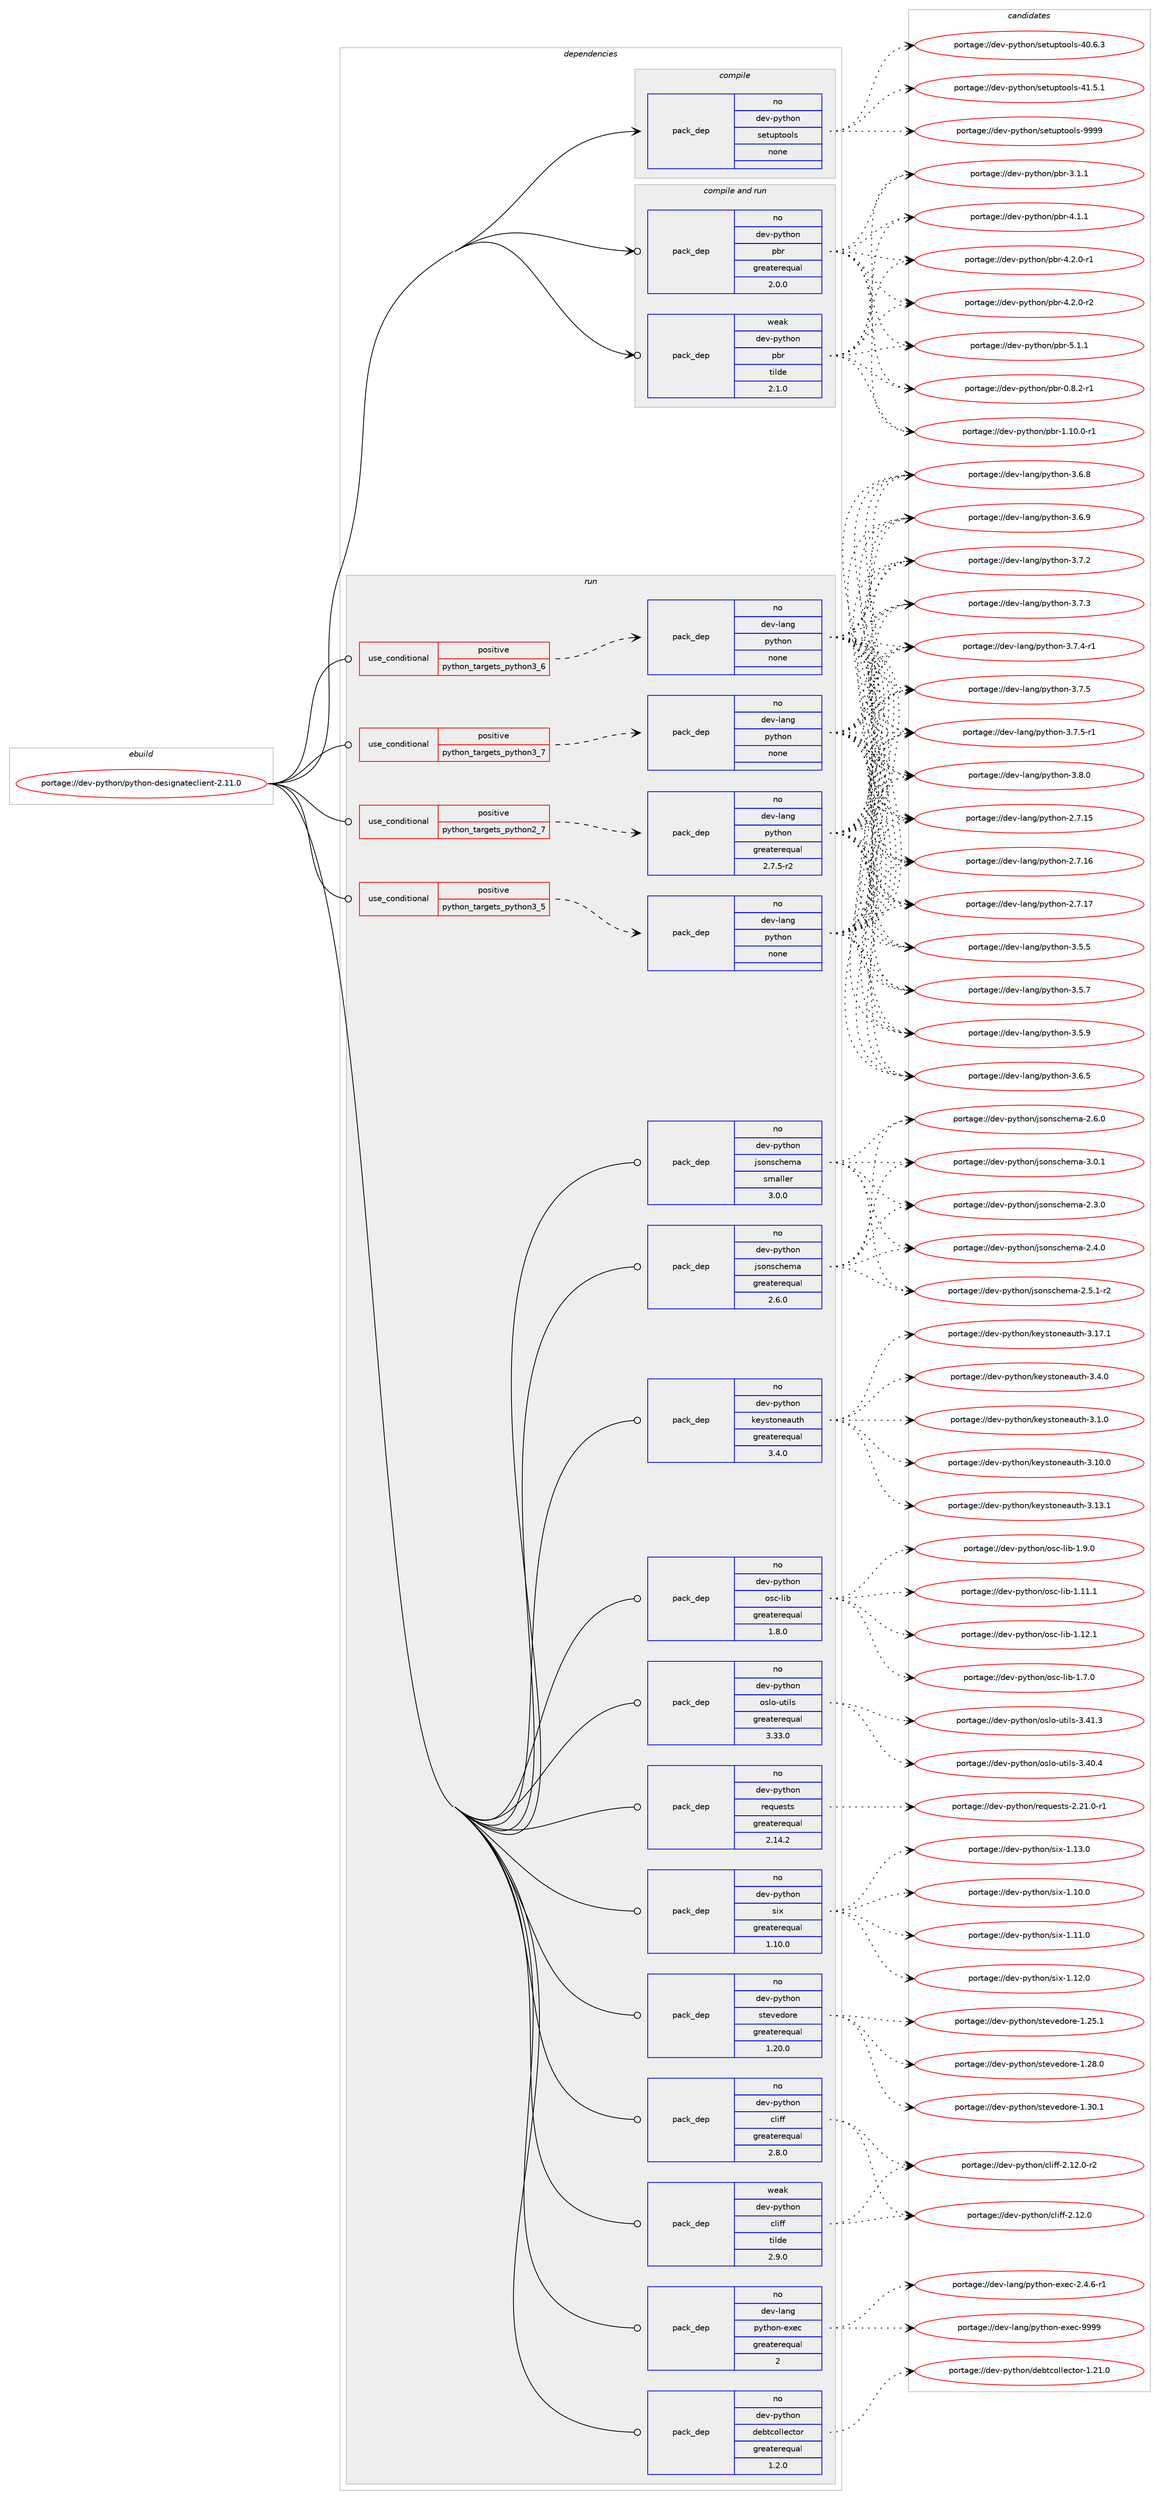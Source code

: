 digraph prolog {

# *************
# Graph options
# *************

newrank=true;
concentrate=true;
compound=true;
graph [rankdir=LR,fontname=Helvetica,fontsize=10,ranksep=1.5];#, ranksep=2.5, nodesep=0.2];
edge  [arrowhead=vee];
node  [fontname=Helvetica,fontsize=10];

# **********
# The ebuild
# **********

subgraph cluster_leftcol {
color=gray;
rank=same;
label=<<i>ebuild</i>>;
id [label="portage://dev-python/python-designateclient-2.11.0", color=red, width=4, href="../dev-python/python-designateclient-2.11.0.svg"];
}

# ****************
# The dependencies
# ****************

subgraph cluster_midcol {
color=gray;
label=<<i>dependencies</i>>;
subgraph cluster_compile {
fillcolor="#eeeeee";
style=filled;
label=<<i>compile</i>>;
subgraph pack125601 {
dependency165744 [label=<<TABLE BORDER="0" CELLBORDER="1" CELLSPACING="0" CELLPADDING="4" WIDTH="220"><TR><TD ROWSPAN="6" CELLPADDING="30">pack_dep</TD></TR><TR><TD WIDTH="110">no</TD></TR><TR><TD>dev-python</TD></TR><TR><TD>setuptools</TD></TR><TR><TD>none</TD></TR><TR><TD></TD></TR></TABLE>>, shape=none, color=blue];
}
id:e -> dependency165744:w [weight=20,style="solid",arrowhead="vee"];
}
subgraph cluster_compileandrun {
fillcolor="#eeeeee";
style=filled;
label=<<i>compile and run</i>>;
subgraph pack125602 {
dependency165745 [label=<<TABLE BORDER="0" CELLBORDER="1" CELLSPACING="0" CELLPADDING="4" WIDTH="220"><TR><TD ROWSPAN="6" CELLPADDING="30">pack_dep</TD></TR><TR><TD WIDTH="110">no</TD></TR><TR><TD>dev-python</TD></TR><TR><TD>pbr</TD></TR><TR><TD>greaterequal</TD></TR><TR><TD>2.0.0</TD></TR></TABLE>>, shape=none, color=blue];
}
id:e -> dependency165745:w [weight=20,style="solid",arrowhead="odotvee"];
subgraph pack125603 {
dependency165746 [label=<<TABLE BORDER="0" CELLBORDER="1" CELLSPACING="0" CELLPADDING="4" WIDTH="220"><TR><TD ROWSPAN="6" CELLPADDING="30">pack_dep</TD></TR><TR><TD WIDTH="110">weak</TD></TR><TR><TD>dev-python</TD></TR><TR><TD>pbr</TD></TR><TR><TD>tilde</TD></TR><TR><TD>2.1.0</TD></TR></TABLE>>, shape=none, color=blue];
}
id:e -> dependency165746:w [weight=20,style="solid",arrowhead="odotvee"];
}
subgraph cluster_run {
fillcolor="#eeeeee";
style=filled;
label=<<i>run</i>>;
subgraph cond36751 {
dependency165747 [label=<<TABLE BORDER="0" CELLBORDER="1" CELLSPACING="0" CELLPADDING="4"><TR><TD ROWSPAN="3" CELLPADDING="10">use_conditional</TD></TR><TR><TD>positive</TD></TR><TR><TD>python_targets_python2_7</TD></TR></TABLE>>, shape=none, color=red];
subgraph pack125604 {
dependency165748 [label=<<TABLE BORDER="0" CELLBORDER="1" CELLSPACING="0" CELLPADDING="4" WIDTH="220"><TR><TD ROWSPAN="6" CELLPADDING="30">pack_dep</TD></TR><TR><TD WIDTH="110">no</TD></TR><TR><TD>dev-lang</TD></TR><TR><TD>python</TD></TR><TR><TD>greaterequal</TD></TR><TR><TD>2.7.5-r2</TD></TR></TABLE>>, shape=none, color=blue];
}
dependency165747:e -> dependency165748:w [weight=20,style="dashed",arrowhead="vee"];
}
id:e -> dependency165747:w [weight=20,style="solid",arrowhead="odot"];
subgraph cond36752 {
dependency165749 [label=<<TABLE BORDER="0" CELLBORDER="1" CELLSPACING="0" CELLPADDING="4"><TR><TD ROWSPAN="3" CELLPADDING="10">use_conditional</TD></TR><TR><TD>positive</TD></TR><TR><TD>python_targets_python3_5</TD></TR></TABLE>>, shape=none, color=red];
subgraph pack125605 {
dependency165750 [label=<<TABLE BORDER="0" CELLBORDER="1" CELLSPACING="0" CELLPADDING="4" WIDTH="220"><TR><TD ROWSPAN="6" CELLPADDING="30">pack_dep</TD></TR><TR><TD WIDTH="110">no</TD></TR><TR><TD>dev-lang</TD></TR><TR><TD>python</TD></TR><TR><TD>none</TD></TR><TR><TD></TD></TR></TABLE>>, shape=none, color=blue];
}
dependency165749:e -> dependency165750:w [weight=20,style="dashed",arrowhead="vee"];
}
id:e -> dependency165749:w [weight=20,style="solid",arrowhead="odot"];
subgraph cond36753 {
dependency165751 [label=<<TABLE BORDER="0" CELLBORDER="1" CELLSPACING="0" CELLPADDING="4"><TR><TD ROWSPAN="3" CELLPADDING="10">use_conditional</TD></TR><TR><TD>positive</TD></TR><TR><TD>python_targets_python3_6</TD></TR></TABLE>>, shape=none, color=red];
subgraph pack125606 {
dependency165752 [label=<<TABLE BORDER="0" CELLBORDER="1" CELLSPACING="0" CELLPADDING="4" WIDTH="220"><TR><TD ROWSPAN="6" CELLPADDING="30">pack_dep</TD></TR><TR><TD WIDTH="110">no</TD></TR><TR><TD>dev-lang</TD></TR><TR><TD>python</TD></TR><TR><TD>none</TD></TR><TR><TD></TD></TR></TABLE>>, shape=none, color=blue];
}
dependency165751:e -> dependency165752:w [weight=20,style="dashed",arrowhead="vee"];
}
id:e -> dependency165751:w [weight=20,style="solid",arrowhead="odot"];
subgraph cond36754 {
dependency165753 [label=<<TABLE BORDER="0" CELLBORDER="1" CELLSPACING="0" CELLPADDING="4"><TR><TD ROWSPAN="3" CELLPADDING="10">use_conditional</TD></TR><TR><TD>positive</TD></TR><TR><TD>python_targets_python3_7</TD></TR></TABLE>>, shape=none, color=red];
subgraph pack125607 {
dependency165754 [label=<<TABLE BORDER="0" CELLBORDER="1" CELLSPACING="0" CELLPADDING="4" WIDTH="220"><TR><TD ROWSPAN="6" CELLPADDING="30">pack_dep</TD></TR><TR><TD WIDTH="110">no</TD></TR><TR><TD>dev-lang</TD></TR><TR><TD>python</TD></TR><TR><TD>none</TD></TR><TR><TD></TD></TR></TABLE>>, shape=none, color=blue];
}
dependency165753:e -> dependency165754:w [weight=20,style="dashed",arrowhead="vee"];
}
id:e -> dependency165753:w [weight=20,style="solid",arrowhead="odot"];
subgraph pack125608 {
dependency165755 [label=<<TABLE BORDER="0" CELLBORDER="1" CELLSPACING="0" CELLPADDING="4" WIDTH="220"><TR><TD ROWSPAN="6" CELLPADDING="30">pack_dep</TD></TR><TR><TD WIDTH="110">no</TD></TR><TR><TD>dev-lang</TD></TR><TR><TD>python-exec</TD></TR><TR><TD>greaterequal</TD></TR><TR><TD>2</TD></TR></TABLE>>, shape=none, color=blue];
}
id:e -> dependency165755:w [weight=20,style="solid",arrowhead="odot"];
subgraph pack125609 {
dependency165756 [label=<<TABLE BORDER="0" CELLBORDER="1" CELLSPACING="0" CELLPADDING="4" WIDTH="220"><TR><TD ROWSPAN="6" CELLPADDING="30">pack_dep</TD></TR><TR><TD WIDTH="110">no</TD></TR><TR><TD>dev-python</TD></TR><TR><TD>cliff</TD></TR><TR><TD>greaterequal</TD></TR><TR><TD>2.8.0</TD></TR></TABLE>>, shape=none, color=blue];
}
id:e -> dependency165756:w [weight=20,style="solid",arrowhead="odot"];
subgraph pack125610 {
dependency165757 [label=<<TABLE BORDER="0" CELLBORDER="1" CELLSPACING="0" CELLPADDING="4" WIDTH="220"><TR><TD ROWSPAN="6" CELLPADDING="30">pack_dep</TD></TR><TR><TD WIDTH="110">no</TD></TR><TR><TD>dev-python</TD></TR><TR><TD>debtcollector</TD></TR><TR><TD>greaterequal</TD></TR><TR><TD>1.2.0</TD></TR></TABLE>>, shape=none, color=blue];
}
id:e -> dependency165757:w [weight=20,style="solid",arrowhead="odot"];
subgraph pack125611 {
dependency165758 [label=<<TABLE BORDER="0" CELLBORDER="1" CELLSPACING="0" CELLPADDING="4" WIDTH="220"><TR><TD ROWSPAN="6" CELLPADDING="30">pack_dep</TD></TR><TR><TD WIDTH="110">no</TD></TR><TR><TD>dev-python</TD></TR><TR><TD>jsonschema</TD></TR><TR><TD>greaterequal</TD></TR><TR><TD>2.6.0</TD></TR></TABLE>>, shape=none, color=blue];
}
id:e -> dependency165758:w [weight=20,style="solid",arrowhead="odot"];
subgraph pack125612 {
dependency165759 [label=<<TABLE BORDER="0" CELLBORDER="1" CELLSPACING="0" CELLPADDING="4" WIDTH="220"><TR><TD ROWSPAN="6" CELLPADDING="30">pack_dep</TD></TR><TR><TD WIDTH="110">no</TD></TR><TR><TD>dev-python</TD></TR><TR><TD>jsonschema</TD></TR><TR><TD>smaller</TD></TR><TR><TD>3.0.0</TD></TR></TABLE>>, shape=none, color=blue];
}
id:e -> dependency165759:w [weight=20,style="solid",arrowhead="odot"];
subgraph pack125613 {
dependency165760 [label=<<TABLE BORDER="0" CELLBORDER="1" CELLSPACING="0" CELLPADDING="4" WIDTH="220"><TR><TD ROWSPAN="6" CELLPADDING="30">pack_dep</TD></TR><TR><TD WIDTH="110">no</TD></TR><TR><TD>dev-python</TD></TR><TR><TD>keystoneauth</TD></TR><TR><TD>greaterequal</TD></TR><TR><TD>3.4.0</TD></TR></TABLE>>, shape=none, color=blue];
}
id:e -> dependency165760:w [weight=20,style="solid",arrowhead="odot"];
subgraph pack125614 {
dependency165761 [label=<<TABLE BORDER="0" CELLBORDER="1" CELLSPACING="0" CELLPADDING="4" WIDTH="220"><TR><TD ROWSPAN="6" CELLPADDING="30">pack_dep</TD></TR><TR><TD WIDTH="110">no</TD></TR><TR><TD>dev-python</TD></TR><TR><TD>osc-lib</TD></TR><TR><TD>greaterequal</TD></TR><TR><TD>1.8.0</TD></TR></TABLE>>, shape=none, color=blue];
}
id:e -> dependency165761:w [weight=20,style="solid",arrowhead="odot"];
subgraph pack125615 {
dependency165762 [label=<<TABLE BORDER="0" CELLBORDER="1" CELLSPACING="0" CELLPADDING="4" WIDTH="220"><TR><TD ROWSPAN="6" CELLPADDING="30">pack_dep</TD></TR><TR><TD WIDTH="110">no</TD></TR><TR><TD>dev-python</TD></TR><TR><TD>oslo-utils</TD></TR><TR><TD>greaterequal</TD></TR><TR><TD>3.33.0</TD></TR></TABLE>>, shape=none, color=blue];
}
id:e -> dependency165762:w [weight=20,style="solid",arrowhead="odot"];
subgraph pack125616 {
dependency165763 [label=<<TABLE BORDER="0" CELLBORDER="1" CELLSPACING="0" CELLPADDING="4" WIDTH="220"><TR><TD ROWSPAN="6" CELLPADDING="30">pack_dep</TD></TR><TR><TD WIDTH="110">no</TD></TR><TR><TD>dev-python</TD></TR><TR><TD>requests</TD></TR><TR><TD>greaterequal</TD></TR><TR><TD>2.14.2</TD></TR></TABLE>>, shape=none, color=blue];
}
id:e -> dependency165763:w [weight=20,style="solid",arrowhead="odot"];
subgraph pack125617 {
dependency165764 [label=<<TABLE BORDER="0" CELLBORDER="1" CELLSPACING="0" CELLPADDING="4" WIDTH="220"><TR><TD ROWSPAN="6" CELLPADDING="30">pack_dep</TD></TR><TR><TD WIDTH="110">no</TD></TR><TR><TD>dev-python</TD></TR><TR><TD>six</TD></TR><TR><TD>greaterequal</TD></TR><TR><TD>1.10.0</TD></TR></TABLE>>, shape=none, color=blue];
}
id:e -> dependency165764:w [weight=20,style="solid",arrowhead="odot"];
subgraph pack125618 {
dependency165765 [label=<<TABLE BORDER="0" CELLBORDER="1" CELLSPACING="0" CELLPADDING="4" WIDTH="220"><TR><TD ROWSPAN="6" CELLPADDING="30">pack_dep</TD></TR><TR><TD WIDTH="110">no</TD></TR><TR><TD>dev-python</TD></TR><TR><TD>stevedore</TD></TR><TR><TD>greaterequal</TD></TR><TR><TD>1.20.0</TD></TR></TABLE>>, shape=none, color=blue];
}
id:e -> dependency165765:w [weight=20,style="solid",arrowhead="odot"];
subgraph pack125619 {
dependency165766 [label=<<TABLE BORDER="0" CELLBORDER="1" CELLSPACING="0" CELLPADDING="4" WIDTH="220"><TR><TD ROWSPAN="6" CELLPADDING="30">pack_dep</TD></TR><TR><TD WIDTH="110">weak</TD></TR><TR><TD>dev-python</TD></TR><TR><TD>cliff</TD></TR><TR><TD>tilde</TD></TR><TR><TD>2.9.0</TD></TR></TABLE>>, shape=none, color=blue];
}
id:e -> dependency165766:w [weight=20,style="solid",arrowhead="odot"];
}
}

# **************
# The candidates
# **************

subgraph cluster_choices {
rank=same;
color=gray;
label=<<i>candidates</i>>;

subgraph choice125601 {
color=black;
nodesep=1;
choiceportage100101118451121211161041111104711510111611711211611111110811545524846544651 [label="portage://dev-python/setuptools-40.6.3", color=red, width=4,href="../dev-python/setuptools-40.6.3.svg"];
choiceportage100101118451121211161041111104711510111611711211611111110811545524946534649 [label="portage://dev-python/setuptools-41.5.1", color=red, width=4,href="../dev-python/setuptools-41.5.1.svg"];
choiceportage10010111845112121116104111110471151011161171121161111111081154557575757 [label="portage://dev-python/setuptools-9999", color=red, width=4,href="../dev-python/setuptools-9999.svg"];
dependency165744:e -> choiceportage100101118451121211161041111104711510111611711211611111110811545524846544651:w [style=dotted,weight="100"];
dependency165744:e -> choiceportage100101118451121211161041111104711510111611711211611111110811545524946534649:w [style=dotted,weight="100"];
dependency165744:e -> choiceportage10010111845112121116104111110471151011161171121161111111081154557575757:w [style=dotted,weight="100"];
}
subgraph choice125602 {
color=black;
nodesep=1;
choiceportage1001011184511212111610411111047112981144548465646504511449 [label="portage://dev-python/pbr-0.8.2-r1", color=red, width=4,href="../dev-python/pbr-0.8.2-r1.svg"];
choiceportage100101118451121211161041111104711298114454946494846484511449 [label="portage://dev-python/pbr-1.10.0-r1", color=red, width=4,href="../dev-python/pbr-1.10.0-r1.svg"];
choiceportage100101118451121211161041111104711298114455146494649 [label="portage://dev-python/pbr-3.1.1", color=red, width=4,href="../dev-python/pbr-3.1.1.svg"];
choiceportage100101118451121211161041111104711298114455246494649 [label="portage://dev-python/pbr-4.1.1", color=red, width=4,href="../dev-python/pbr-4.1.1.svg"];
choiceportage1001011184511212111610411111047112981144552465046484511449 [label="portage://dev-python/pbr-4.2.0-r1", color=red, width=4,href="../dev-python/pbr-4.2.0-r1.svg"];
choiceportage1001011184511212111610411111047112981144552465046484511450 [label="portage://dev-python/pbr-4.2.0-r2", color=red, width=4,href="../dev-python/pbr-4.2.0-r2.svg"];
choiceportage100101118451121211161041111104711298114455346494649 [label="portage://dev-python/pbr-5.1.1", color=red, width=4,href="../dev-python/pbr-5.1.1.svg"];
dependency165745:e -> choiceportage1001011184511212111610411111047112981144548465646504511449:w [style=dotted,weight="100"];
dependency165745:e -> choiceportage100101118451121211161041111104711298114454946494846484511449:w [style=dotted,weight="100"];
dependency165745:e -> choiceportage100101118451121211161041111104711298114455146494649:w [style=dotted,weight="100"];
dependency165745:e -> choiceportage100101118451121211161041111104711298114455246494649:w [style=dotted,weight="100"];
dependency165745:e -> choiceportage1001011184511212111610411111047112981144552465046484511449:w [style=dotted,weight="100"];
dependency165745:e -> choiceportage1001011184511212111610411111047112981144552465046484511450:w [style=dotted,weight="100"];
dependency165745:e -> choiceportage100101118451121211161041111104711298114455346494649:w [style=dotted,weight="100"];
}
subgraph choice125603 {
color=black;
nodesep=1;
choiceportage1001011184511212111610411111047112981144548465646504511449 [label="portage://dev-python/pbr-0.8.2-r1", color=red, width=4,href="../dev-python/pbr-0.8.2-r1.svg"];
choiceportage100101118451121211161041111104711298114454946494846484511449 [label="portage://dev-python/pbr-1.10.0-r1", color=red, width=4,href="../dev-python/pbr-1.10.0-r1.svg"];
choiceportage100101118451121211161041111104711298114455146494649 [label="portage://dev-python/pbr-3.1.1", color=red, width=4,href="../dev-python/pbr-3.1.1.svg"];
choiceportage100101118451121211161041111104711298114455246494649 [label="portage://dev-python/pbr-4.1.1", color=red, width=4,href="../dev-python/pbr-4.1.1.svg"];
choiceportage1001011184511212111610411111047112981144552465046484511449 [label="portage://dev-python/pbr-4.2.0-r1", color=red, width=4,href="../dev-python/pbr-4.2.0-r1.svg"];
choiceportage1001011184511212111610411111047112981144552465046484511450 [label="portage://dev-python/pbr-4.2.0-r2", color=red, width=4,href="../dev-python/pbr-4.2.0-r2.svg"];
choiceportage100101118451121211161041111104711298114455346494649 [label="portage://dev-python/pbr-5.1.1", color=red, width=4,href="../dev-python/pbr-5.1.1.svg"];
dependency165746:e -> choiceportage1001011184511212111610411111047112981144548465646504511449:w [style=dotted,weight="100"];
dependency165746:e -> choiceportage100101118451121211161041111104711298114454946494846484511449:w [style=dotted,weight="100"];
dependency165746:e -> choiceportage100101118451121211161041111104711298114455146494649:w [style=dotted,weight="100"];
dependency165746:e -> choiceportage100101118451121211161041111104711298114455246494649:w [style=dotted,weight="100"];
dependency165746:e -> choiceportage1001011184511212111610411111047112981144552465046484511449:w [style=dotted,weight="100"];
dependency165746:e -> choiceportage1001011184511212111610411111047112981144552465046484511450:w [style=dotted,weight="100"];
dependency165746:e -> choiceportage100101118451121211161041111104711298114455346494649:w [style=dotted,weight="100"];
}
subgraph choice125604 {
color=black;
nodesep=1;
choiceportage10010111845108971101034711212111610411111045504655464953 [label="portage://dev-lang/python-2.7.15", color=red, width=4,href="../dev-lang/python-2.7.15.svg"];
choiceportage10010111845108971101034711212111610411111045504655464954 [label="portage://dev-lang/python-2.7.16", color=red, width=4,href="../dev-lang/python-2.7.16.svg"];
choiceportage10010111845108971101034711212111610411111045504655464955 [label="portage://dev-lang/python-2.7.17", color=red, width=4,href="../dev-lang/python-2.7.17.svg"];
choiceportage100101118451089711010347112121116104111110455146534653 [label="portage://dev-lang/python-3.5.5", color=red, width=4,href="../dev-lang/python-3.5.5.svg"];
choiceportage100101118451089711010347112121116104111110455146534655 [label="portage://dev-lang/python-3.5.7", color=red, width=4,href="../dev-lang/python-3.5.7.svg"];
choiceportage100101118451089711010347112121116104111110455146534657 [label="portage://dev-lang/python-3.5.9", color=red, width=4,href="../dev-lang/python-3.5.9.svg"];
choiceportage100101118451089711010347112121116104111110455146544653 [label="portage://dev-lang/python-3.6.5", color=red, width=4,href="../dev-lang/python-3.6.5.svg"];
choiceportage100101118451089711010347112121116104111110455146544656 [label="portage://dev-lang/python-3.6.8", color=red, width=4,href="../dev-lang/python-3.6.8.svg"];
choiceportage100101118451089711010347112121116104111110455146544657 [label="portage://dev-lang/python-3.6.9", color=red, width=4,href="../dev-lang/python-3.6.9.svg"];
choiceportage100101118451089711010347112121116104111110455146554650 [label="portage://dev-lang/python-3.7.2", color=red, width=4,href="../dev-lang/python-3.7.2.svg"];
choiceportage100101118451089711010347112121116104111110455146554651 [label="portage://dev-lang/python-3.7.3", color=red, width=4,href="../dev-lang/python-3.7.3.svg"];
choiceportage1001011184510897110103471121211161041111104551465546524511449 [label="portage://dev-lang/python-3.7.4-r1", color=red, width=4,href="../dev-lang/python-3.7.4-r1.svg"];
choiceportage100101118451089711010347112121116104111110455146554653 [label="portage://dev-lang/python-3.7.5", color=red, width=4,href="../dev-lang/python-3.7.5.svg"];
choiceportage1001011184510897110103471121211161041111104551465546534511449 [label="portage://dev-lang/python-3.7.5-r1", color=red, width=4,href="../dev-lang/python-3.7.5-r1.svg"];
choiceportage100101118451089711010347112121116104111110455146564648 [label="portage://dev-lang/python-3.8.0", color=red, width=4,href="../dev-lang/python-3.8.0.svg"];
dependency165748:e -> choiceportage10010111845108971101034711212111610411111045504655464953:w [style=dotted,weight="100"];
dependency165748:e -> choiceportage10010111845108971101034711212111610411111045504655464954:w [style=dotted,weight="100"];
dependency165748:e -> choiceportage10010111845108971101034711212111610411111045504655464955:w [style=dotted,weight="100"];
dependency165748:e -> choiceportage100101118451089711010347112121116104111110455146534653:w [style=dotted,weight="100"];
dependency165748:e -> choiceportage100101118451089711010347112121116104111110455146534655:w [style=dotted,weight="100"];
dependency165748:e -> choiceportage100101118451089711010347112121116104111110455146534657:w [style=dotted,weight="100"];
dependency165748:e -> choiceportage100101118451089711010347112121116104111110455146544653:w [style=dotted,weight="100"];
dependency165748:e -> choiceportage100101118451089711010347112121116104111110455146544656:w [style=dotted,weight="100"];
dependency165748:e -> choiceportage100101118451089711010347112121116104111110455146544657:w [style=dotted,weight="100"];
dependency165748:e -> choiceportage100101118451089711010347112121116104111110455146554650:w [style=dotted,weight="100"];
dependency165748:e -> choiceportage100101118451089711010347112121116104111110455146554651:w [style=dotted,weight="100"];
dependency165748:e -> choiceportage1001011184510897110103471121211161041111104551465546524511449:w [style=dotted,weight="100"];
dependency165748:e -> choiceportage100101118451089711010347112121116104111110455146554653:w [style=dotted,weight="100"];
dependency165748:e -> choiceportage1001011184510897110103471121211161041111104551465546534511449:w [style=dotted,weight="100"];
dependency165748:e -> choiceportage100101118451089711010347112121116104111110455146564648:w [style=dotted,weight="100"];
}
subgraph choice125605 {
color=black;
nodesep=1;
choiceportage10010111845108971101034711212111610411111045504655464953 [label="portage://dev-lang/python-2.7.15", color=red, width=4,href="../dev-lang/python-2.7.15.svg"];
choiceportage10010111845108971101034711212111610411111045504655464954 [label="portage://dev-lang/python-2.7.16", color=red, width=4,href="../dev-lang/python-2.7.16.svg"];
choiceportage10010111845108971101034711212111610411111045504655464955 [label="portage://dev-lang/python-2.7.17", color=red, width=4,href="../dev-lang/python-2.7.17.svg"];
choiceportage100101118451089711010347112121116104111110455146534653 [label="portage://dev-lang/python-3.5.5", color=red, width=4,href="../dev-lang/python-3.5.5.svg"];
choiceportage100101118451089711010347112121116104111110455146534655 [label="portage://dev-lang/python-3.5.7", color=red, width=4,href="../dev-lang/python-3.5.7.svg"];
choiceportage100101118451089711010347112121116104111110455146534657 [label="portage://dev-lang/python-3.5.9", color=red, width=4,href="../dev-lang/python-3.5.9.svg"];
choiceportage100101118451089711010347112121116104111110455146544653 [label="portage://dev-lang/python-3.6.5", color=red, width=4,href="../dev-lang/python-3.6.5.svg"];
choiceportage100101118451089711010347112121116104111110455146544656 [label="portage://dev-lang/python-3.6.8", color=red, width=4,href="../dev-lang/python-3.6.8.svg"];
choiceportage100101118451089711010347112121116104111110455146544657 [label="portage://dev-lang/python-3.6.9", color=red, width=4,href="../dev-lang/python-3.6.9.svg"];
choiceportage100101118451089711010347112121116104111110455146554650 [label="portage://dev-lang/python-3.7.2", color=red, width=4,href="../dev-lang/python-3.7.2.svg"];
choiceportage100101118451089711010347112121116104111110455146554651 [label="portage://dev-lang/python-3.7.3", color=red, width=4,href="../dev-lang/python-3.7.3.svg"];
choiceportage1001011184510897110103471121211161041111104551465546524511449 [label="portage://dev-lang/python-3.7.4-r1", color=red, width=4,href="../dev-lang/python-3.7.4-r1.svg"];
choiceportage100101118451089711010347112121116104111110455146554653 [label="portage://dev-lang/python-3.7.5", color=red, width=4,href="../dev-lang/python-3.7.5.svg"];
choiceportage1001011184510897110103471121211161041111104551465546534511449 [label="portage://dev-lang/python-3.7.5-r1", color=red, width=4,href="../dev-lang/python-3.7.5-r1.svg"];
choiceportage100101118451089711010347112121116104111110455146564648 [label="portage://dev-lang/python-3.8.0", color=red, width=4,href="../dev-lang/python-3.8.0.svg"];
dependency165750:e -> choiceportage10010111845108971101034711212111610411111045504655464953:w [style=dotted,weight="100"];
dependency165750:e -> choiceportage10010111845108971101034711212111610411111045504655464954:w [style=dotted,weight="100"];
dependency165750:e -> choiceportage10010111845108971101034711212111610411111045504655464955:w [style=dotted,weight="100"];
dependency165750:e -> choiceportage100101118451089711010347112121116104111110455146534653:w [style=dotted,weight="100"];
dependency165750:e -> choiceportage100101118451089711010347112121116104111110455146534655:w [style=dotted,weight="100"];
dependency165750:e -> choiceportage100101118451089711010347112121116104111110455146534657:w [style=dotted,weight="100"];
dependency165750:e -> choiceportage100101118451089711010347112121116104111110455146544653:w [style=dotted,weight="100"];
dependency165750:e -> choiceportage100101118451089711010347112121116104111110455146544656:w [style=dotted,weight="100"];
dependency165750:e -> choiceportage100101118451089711010347112121116104111110455146544657:w [style=dotted,weight="100"];
dependency165750:e -> choiceportage100101118451089711010347112121116104111110455146554650:w [style=dotted,weight="100"];
dependency165750:e -> choiceportage100101118451089711010347112121116104111110455146554651:w [style=dotted,weight="100"];
dependency165750:e -> choiceportage1001011184510897110103471121211161041111104551465546524511449:w [style=dotted,weight="100"];
dependency165750:e -> choiceportage100101118451089711010347112121116104111110455146554653:w [style=dotted,weight="100"];
dependency165750:e -> choiceportage1001011184510897110103471121211161041111104551465546534511449:w [style=dotted,weight="100"];
dependency165750:e -> choiceportage100101118451089711010347112121116104111110455146564648:w [style=dotted,weight="100"];
}
subgraph choice125606 {
color=black;
nodesep=1;
choiceportage10010111845108971101034711212111610411111045504655464953 [label="portage://dev-lang/python-2.7.15", color=red, width=4,href="../dev-lang/python-2.7.15.svg"];
choiceportage10010111845108971101034711212111610411111045504655464954 [label="portage://dev-lang/python-2.7.16", color=red, width=4,href="../dev-lang/python-2.7.16.svg"];
choiceportage10010111845108971101034711212111610411111045504655464955 [label="portage://dev-lang/python-2.7.17", color=red, width=4,href="../dev-lang/python-2.7.17.svg"];
choiceportage100101118451089711010347112121116104111110455146534653 [label="portage://dev-lang/python-3.5.5", color=red, width=4,href="../dev-lang/python-3.5.5.svg"];
choiceportage100101118451089711010347112121116104111110455146534655 [label="portage://dev-lang/python-3.5.7", color=red, width=4,href="../dev-lang/python-3.5.7.svg"];
choiceportage100101118451089711010347112121116104111110455146534657 [label="portage://dev-lang/python-3.5.9", color=red, width=4,href="../dev-lang/python-3.5.9.svg"];
choiceportage100101118451089711010347112121116104111110455146544653 [label="portage://dev-lang/python-3.6.5", color=red, width=4,href="../dev-lang/python-3.6.5.svg"];
choiceportage100101118451089711010347112121116104111110455146544656 [label="portage://dev-lang/python-3.6.8", color=red, width=4,href="../dev-lang/python-3.6.8.svg"];
choiceportage100101118451089711010347112121116104111110455146544657 [label="portage://dev-lang/python-3.6.9", color=red, width=4,href="../dev-lang/python-3.6.9.svg"];
choiceportage100101118451089711010347112121116104111110455146554650 [label="portage://dev-lang/python-3.7.2", color=red, width=4,href="../dev-lang/python-3.7.2.svg"];
choiceportage100101118451089711010347112121116104111110455146554651 [label="portage://dev-lang/python-3.7.3", color=red, width=4,href="../dev-lang/python-3.7.3.svg"];
choiceportage1001011184510897110103471121211161041111104551465546524511449 [label="portage://dev-lang/python-3.7.4-r1", color=red, width=4,href="../dev-lang/python-3.7.4-r1.svg"];
choiceportage100101118451089711010347112121116104111110455146554653 [label="portage://dev-lang/python-3.7.5", color=red, width=4,href="../dev-lang/python-3.7.5.svg"];
choiceportage1001011184510897110103471121211161041111104551465546534511449 [label="portage://dev-lang/python-3.7.5-r1", color=red, width=4,href="../dev-lang/python-3.7.5-r1.svg"];
choiceportage100101118451089711010347112121116104111110455146564648 [label="portage://dev-lang/python-3.8.0", color=red, width=4,href="../dev-lang/python-3.8.0.svg"];
dependency165752:e -> choiceportage10010111845108971101034711212111610411111045504655464953:w [style=dotted,weight="100"];
dependency165752:e -> choiceportage10010111845108971101034711212111610411111045504655464954:w [style=dotted,weight="100"];
dependency165752:e -> choiceportage10010111845108971101034711212111610411111045504655464955:w [style=dotted,weight="100"];
dependency165752:e -> choiceportage100101118451089711010347112121116104111110455146534653:w [style=dotted,weight="100"];
dependency165752:e -> choiceportage100101118451089711010347112121116104111110455146534655:w [style=dotted,weight="100"];
dependency165752:e -> choiceportage100101118451089711010347112121116104111110455146534657:w [style=dotted,weight="100"];
dependency165752:e -> choiceportage100101118451089711010347112121116104111110455146544653:w [style=dotted,weight="100"];
dependency165752:e -> choiceportage100101118451089711010347112121116104111110455146544656:w [style=dotted,weight="100"];
dependency165752:e -> choiceportage100101118451089711010347112121116104111110455146544657:w [style=dotted,weight="100"];
dependency165752:e -> choiceportage100101118451089711010347112121116104111110455146554650:w [style=dotted,weight="100"];
dependency165752:e -> choiceportage100101118451089711010347112121116104111110455146554651:w [style=dotted,weight="100"];
dependency165752:e -> choiceportage1001011184510897110103471121211161041111104551465546524511449:w [style=dotted,weight="100"];
dependency165752:e -> choiceportage100101118451089711010347112121116104111110455146554653:w [style=dotted,weight="100"];
dependency165752:e -> choiceportage1001011184510897110103471121211161041111104551465546534511449:w [style=dotted,weight="100"];
dependency165752:e -> choiceportage100101118451089711010347112121116104111110455146564648:w [style=dotted,weight="100"];
}
subgraph choice125607 {
color=black;
nodesep=1;
choiceportage10010111845108971101034711212111610411111045504655464953 [label="portage://dev-lang/python-2.7.15", color=red, width=4,href="../dev-lang/python-2.7.15.svg"];
choiceportage10010111845108971101034711212111610411111045504655464954 [label="portage://dev-lang/python-2.7.16", color=red, width=4,href="../dev-lang/python-2.7.16.svg"];
choiceportage10010111845108971101034711212111610411111045504655464955 [label="portage://dev-lang/python-2.7.17", color=red, width=4,href="../dev-lang/python-2.7.17.svg"];
choiceportage100101118451089711010347112121116104111110455146534653 [label="portage://dev-lang/python-3.5.5", color=red, width=4,href="../dev-lang/python-3.5.5.svg"];
choiceportage100101118451089711010347112121116104111110455146534655 [label="portage://dev-lang/python-3.5.7", color=red, width=4,href="../dev-lang/python-3.5.7.svg"];
choiceportage100101118451089711010347112121116104111110455146534657 [label="portage://dev-lang/python-3.5.9", color=red, width=4,href="../dev-lang/python-3.5.9.svg"];
choiceportage100101118451089711010347112121116104111110455146544653 [label="portage://dev-lang/python-3.6.5", color=red, width=4,href="../dev-lang/python-3.6.5.svg"];
choiceportage100101118451089711010347112121116104111110455146544656 [label="portage://dev-lang/python-3.6.8", color=red, width=4,href="../dev-lang/python-3.6.8.svg"];
choiceportage100101118451089711010347112121116104111110455146544657 [label="portage://dev-lang/python-3.6.9", color=red, width=4,href="../dev-lang/python-3.6.9.svg"];
choiceportage100101118451089711010347112121116104111110455146554650 [label="portage://dev-lang/python-3.7.2", color=red, width=4,href="../dev-lang/python-3.7.2.svg"];
choiceportage100101118451089711010347112121116104111110455146554651 [label="portage://dev-lang/python-3.7.3", color=red, width=4,href="../dev-lang/python-3.7.3.svg"];
choiceportage1001011184510897110103471121211161041111104551465546524511449 [label="portage://dev-lang/python-3.7.4-r1", color=red, width=4,href="../dev-lang/python-3.7.4-r1.svg"];
choiceportage100101118451089711010347112121116104111110455146554653 [label="portage://dev-lang/python-3.7.5", color=red, width=4,href="../dev-lang/python-3.7.5.svg"];
choiceportage1001011184510897110103471121211161041111104551465546534511449 [label="portage://dev-lang/python-3.7.5-r1", color=red, width=4,href="../dev-lang/python-3.7.5-r1.svg"];
choiceportage100101118451089711010347112121116104111110455146564648 [label="portage://dev-lang/python-3.8.0", color=red, width=4,href="../dev-lang/python-3.8.0.svg"];
dependency165754:e -> choiceportage10010111845108971101034711212111610411111045504655464953:w [style=dotted,weight="100"];
dependency165754:e -> choiceportage10010111845108971101034711212111610411111045504655464954:w [style=dotted,weight="100"];
dependency165754:e -> choiceportage10010111845108971101034711212111610411111045504655464955:w [style=dotted,weight="100"];
dependency165754:e -> choiceportage100101118451089711010347112121116104111110455146534653:w [style=dotted,weight="100"];
dependency165754:e -> choiceportage100101118451089711010347112121116104111110455146534655:w [style=dotted,weight="100"];
dependency165754:e -> choiceportage100101118451089711010347112121116104111110455146534657:w [style=dotted,weight="100"];
dependency165754:e -> choiceportage100101118451089711010347112121116104111110455146544653:w [style=dotted,weight="100"];
dependency165754:e -> choiceportage100101118451089711010347112121116104111110455146544656:w [style=dotted,weight="100"];
dependency165754:e -> choiceportage100101118451089711010347112121116104111110455146544657:w [style=dotted,weight="100"];
dependency165754:e -> choiceportage100101118451089711010347112121116104111110455146554650:w [style=dotted,weight="100"];
dependency165754:e -> choiceportage100101118451089711010347112121116104111110455146554651:w [style=dotted,weight="100"];
dependency165754:e -> choiceportage1001011184510897110103471121211161041111104551465546524511449:w [style=dotted,weight="100"];
dependency165754:e -> choiceportage100101118451089711010347112121116104111110455146554653:w [style=dotted,weight="100"];
dependency165754:e -> choiceportage1001011184510897110103471121211161041111104551465546534511449:w [style=dotted,weight="100"];
dependency165754:e -> choiceportage100101118451089711010347112121116104111110455146564648:w [style=dotted,weight="100"];
}
subgraph choice125608 {
color=black;
nodesep=1;
choiceportage10010111845108971101034711212111610411111045101120101994550465246544511449 [label="portage://dev-lang/python-exec-2.4.6-r1", color=red, width=4,href="../dev-lang/python-exec-2.4.6-r1.svg"];
choiceportage10010111845108971101034711212111610411111045101120101994557575757 [label="portage://dev-lang/python-exec-9999", color=red, width=4,href="../dev-lang/python-exec-9999.svg"];
dependency165755:e -> choiceportage10010111845108971101034711212111610411111045101120101994550465246544511449:w [style=dotted,weight="100"];
dependency165755:e -> choiceportage10010111845108971101034711212111610411111045101120101994557575757:w [style=dotted,weight="100"];
}
subgraph choice125609 {
color=black;
nodesep=1;
choiceportage10010111845112121116104111110479910810510210245504649504648 [label="portage://dev-python/cliff-2.12.0", color=red, width=4,href="../dev-python/cliff-2.12.0.svg"];
choiceportage100101118451121211161041111104799108105102102455046495046484511450 [label="portage://dev-python/cliff-2.12.0-r2", color=red, width=4,href="../dev-python/cliff-2.12.0-r2.svg"];
dependency165756:e -> choiceportage10010111845112121116104111110479910810510210245504649504648:w [style=dotted,weight="100"];
dependency165756:e -> choiceportage100101118451121211161041111104799108105102102455046495046484511450:w [style=dotted,weight="100"];
}
subgraph choice125610 {
color=black;
nodesep=1;
choiceportage100101118451121211161041111104710010198116991111081081019911611111445494650494648 [label="portage://dev-python/debtcollector-1.21.0", color=red, width=4,href="../dev-python/debtcollector-1.21.0.svg"];
dependency165757:e -> choiceportage100101118451121211161041111104710010198116991111081081019911611111445494650494648:w [style=dotted,weight="100"];
}
subgraph choice125611 {
color=black;
nodesep=1;
choiceportage10010111845112121116104111110471061151111101159910410110997455046514648 [label="portage://dev-python/jsonschema-2.3.0", color=red, width=4,href="../dev-python/jsonschema-2.3.0.svg"];
choiceportage10010111845112121116104111110471061151111101159910410110997455046524648 [label="portage://dev-python/jsonschema-2.4.0", color=red, width=4,href="../dev-python/jsonschema-2.4.0.svg"];
choiceportage100101118451121211161041111104710611511111011599104101109974550465346494511450 [label="portage://dev-python/jsonschema-2.5.1-r2", color=red, width=4,href="../dev-python/jsonschema-2.5.1-r2.svg"];
choiceportage10010111845112121116104111110471061151111101159910410110997455046544648 [label="portage://dev-python/jsonschema-2.6.0", color=red, width=4,href="../dev-python/jsonschema-2.6.0.svg"];
choiceportage10010111845112121116104111110471061151111101159910410110997455146484649 [label="portage://dev-python/jsonschema-3.0.1", color=red, width=4,href="../dev-python/jsonschema-3.0.1.svg"];
dependency165758:e -> choiceportage10010111845112121116104111110471061151111101159910410110997455046514648:w [style=dotted,weight="100"];
dependency165758:e -> choiceportage10010111845112121116104111110471061151111101159910410110997455046524648:w [style=dotted,weight="100"];
dependency165758:e -> choiceportage100101118451121211161041111104710611511111011599104101109974550465346494511450:w [style=dotted,weight="100"];
dependency165758:e -> choiceportage10010111845112121116104111110471061151111101159910410110997455046544648:w [style=dotted,weight="100"];
dependency165758:e -> choiceportage10010111845112121116104111110471061151111101159910410110997455146484649:w [style=dotted,weight="100"];
}
subgraph choice125612 {
color=black;
nodesep=1;
choiceportage10010111845112121116104111110471061151111101159910410110997455046514648 [label="portage://dev-python/jsonschema-2.3.0", color=red, width=4,href="../dev-python/jsonschema-2.3.0.svg"];
choiceportage10010111845112121116104111110471061151111101159910410110997455046524648 [label="portage://dev-python/jsonschema-2.4.0", color=red, width=4,href="../dev-python/jsonschema-2.4.0.svg"];
choiceportage100101118451121211161041111104710611511111011599104101109974550465346494511450 [label="portage://dev-python/jsonschema-2.5.1-r2", color=red, width=4,href="../dev-python/jsonschema-2.5.1-r2.svg"];
choiceportage10010111845112121116104111110471061151111101159910410110997455046544648 [label="portage://dev-python/jsonschema-2.6.0", color=red, width=4,href="../dev-python/jsonschema-2.6.0.svg"];
choiceportage10010111845112121116104111110471061151111101159910410110997455146484649 [label="portage://dev-python/jsonschema-3.0.1", color=red, width=4,href="../dev-python/jsonschema-3.0.1.svg"];
dependency165759:e -> choiceportage10010111845112121116104111110471061151111101159910410110997455046514648:w [style=dotted,weight="100"];
dependency165759:e -> choiceportage10010111845112121116104111110471061151111101159910410110997455046524648:w [style=dotted,weight="100"];
dependency165759:e -> choiceportage100101118451121211161041111104710611511111011599104101109974550465346494511450:w [style=dotted,weight="100"];
dependency165759:e -> choiceportage10010111845112121116104111110471061151111101159910410110997455046544648:w [style=dotted,weight="100"];
dependency165759:e -> choiceportage10010111845112121116104111110471061151111101159910410110997455146484649:w [style=dotted,weight="100"];
}
subgraph choice125613 {
color=black;
nodesep=1;
choiceportage100101118451121211161041111104710710112111511611111010197117116104455146494648 [label="portage://dev-python/keystoneauth-3.1.0", color=red, width=4,href="../dev-python/keystoneauth-3.1.0.svg"];
choiceportage10010111845112121116104111110471071011211151161111101019711711610445514649484648 [label="portage://dev-python/keystoneauth-3.10.0", color=red, width=4,href="../dev-python/keystoneauth-3.10.0.svg"];
choiceportage10010111845112121116104111110471071011211151161111101019711711610445514649514649 [label="portage://dev-python/keystoneauth-3.13.1", color=red, width=4,href="../dev-python/keystoneauth-3.13.1.svg"];
choiceportage10010111845112121116104111110471071011211151161111101019711711610445514649554649 [label="portage://dev-python/keystoneauth-3.17.1", color=red, width=4,href="../dev-python/keystoneauth-3.17.1.svg"];
choiceportage100101118451121211161041111104710710112111511611111010197117116104455146524648 [label="portage://dev-python/keystoneauth-3.4.0", color=red, width=4,href="../dev-python/keystoneauth-3.4.0.svg"];
dependency165760:e -> choiceportage100101118451121211161041111104710710112111511611111010197117116104455146494648:w [style=dotted,weight="100"];
dependency165760:e -> choiceportage10010111845112121116104111110471071011211151161111101019711711610445514649484648:w [style=dotted,weight="100"];
dependency165760:e -> choiceportage10010111845112121116104111110471071011211151161111101019711711610445514649514649:w [style=dotted,weight="100"];
dependency165760:e -> choiceportage10010111845112121116104111110471071011211151161111101019711711610445514649554649:w [style=dotted,weight="100"];
dependency165760:e -> choiceportage100101118451121211161041111104710710112111511611111010197117116104455146524648:w [style=dotted,weight="100"];
}
subgraph choice125614 {
color=black;
nodesep=1;
choiceportage100101118451121211161041111104711111599451081059845494649494649 [label="portage://dev-python/osc-lib-1.11.1", color=red, width=4,href="../dev-python/osc-lib-1.11.1.svg"];
choiceportage100101118451121211161041111104711111599451081059845494649504649 [label="portage://dev-python/osc-lib-1.12.1", color=red, width=4,href="../dev-python/osc-lib-1.12.1.svg"];
choiceportage1001011184511212111610411111047111115994510810598454946554648 [label="portage://dev-python/osc-lib-1.7.0", color=red, width=4,href="../dev-python/osc-lib-1.7.0.svg"];
choiceportage1001011184511212111610411111047111115994510810598454946574648 [label="portage://dev-python/osc-lib-1.9.0", color=red, width=4,href="../dev-python/osc-lib-1.9.0.svg"];
dependency165761:e -> choiceportage100101118451121211161041111104711111599451081059845494649494649:w [style=dotted,weight="100"];
dependency165761:e -> choiceportage100101118451121211161041111104711111599451081059845494649504649:w [style=dotted,weight="100"];
dependency165761:e -> choiceportage1001011184511212111610411111047111115994510810598454946554648:w [style=dotted,weight="100"];
dependency165761:e -> choiceportage1001011184511212111610411111047111115994510810598454946574648:w [style=dotted,weight="100"];
}
subgraph choice125615 {
color=black;
nodesep=1;
choiceportage10010111845112121116104111110471111151081114511711610510811545514652484652 [label="portage://dev-python/oslo-utils-3.40.4", color=red, width=4,href="../dev-python/oslo-utils-3.40.4.svg"];
choiceportage10010111845112121116104111110471111151081114511711610510811545514652494651 [label="portage://dev-python/oslo-utils-3.41.3", color=red, width=4,href="../dev-python/oslo-utils-3.41.3.svg"];
dependency165762:e -> choiceportage10010111845112121116104111110471111151081114511711610510811545514652484652:w [style=dotted,weight="100"];
dependency165762:e -> choiceportage10010111845112121116104111110471111151081114511711610510811545514652494651:w [style=dotted,weight="100"];
}
subgraph choice125616 {
color=black;
nodesep=1;
choiceportage1001011184511212111610411111047114101113117101115116115455046504946484511449 [label="portage://dev-python/requests-2.21.0-r1", color=red, width=4,href="../dev-python/requests-2.21.0-r1.svg"];
dependency165763:e -> choiceportage1001011184511212111610411111047114101113117101115116115455046504946484511449:w [style=dotted,weight="100"];
}
subgraph choice125617 {
color=black;
nodesep=1;
choiceportage100101118451121211161041111104711510512045494649484648 [label="portage://dev-python/six-1.10.0", color=red, width=4,href="../dev-python/six-1.10.0.svg"];
choiceportage100101118451121211161041111104711510512045494649494648 [label="portage://dev-python/six-1.11.0", color=red, width=4,href="../dev-python/six-1.11.0.svg"];
choiceportage100101118451121211161041111104711510512045494649504648 [label="portage://dev-python/six-1.12.0", color=red, width=4,href="../dev-python/six-1.12.0.svg"];
choiceportage100101118451121211161041111104711510512045494649514648 [label="portage://dev-python/six-1.13.0", color=red, width=4,href="../dev-python/six-1.13.0.svg"];
dependency165764:e -> choiceportage100101118451121211161041111104711510512045494649484648:w [style=dotted,weight="100"];
dependency165764:e -> choiceportage100101118451121211161041111104711510512045494649494648:w [style=dotted,weight="100"];
dependency165764:e -> choiceportage100101118451121211161041111104711510512045494649504648:w [style=dotted,weight="100"];
dependency165764:e -> choiceportage100101118451121211161041111104711510512045494649514648:w [style=dotted,weight="100"];
}
subgraph choice125618 {
color=black;
nodesep=1;
choiceportage100101118451121211161041111104711511610111810110011111410145494650534649 [label="portage://dev-python/stevedore-1.25.1", color=red, width=4,href="../dev-python/stevedore-1.25.1.svg"];
choiceportage100101118451121211161041111104711511610111810110011111410145494650564648 [label="portage://dev-python/stevedore-1.28.0", color=red, width=4,href="../dev-python/stevedore-1.28.0.svg"];
choiceportage100101118451121211161041111104711511610111810110011111410145494651484649 [label="portage://dev-python/stevedore-1.30.1", color=red, width=4,href="../dev-python/stevedore-1.30.1.svg"];
dependency165765:e -> choiceportage100101118451121211161041111104711511610111810110011111410145494650534649:w [style=dotted,weight="100"];
dependency165765:e -> choiceportage100101118451121211161041111104711511610111810110011111410145494650564648:w [style=dotted,weight="100"];
dependency165765:e -> choiceportage100101118451121211161041111104711511610111810110011111410145494651484649:w [style=dotted,weight="100"];
}
subgraph choice125619 {
color=black;
nodesep=1;
choiceportage10010111845112121116104111110479910810510210245504649504648 [label="portage://dev-python/cliff-2.12.0", color=red, width=4,href="../dev-python/cliff-2.12.0.svg"];
choiceportage100101118451121211161041111104799108105102102455046495046484511450 [label="portage://dev-python/cliff-2.12.0-r2", color=red, width=4,href="../dev-python/cliff-2.12.0-r2.svg"];
dependency165766:e -> choiceportage10010111845112121116104111110479910810510210245504649504648:w [style=dotted,weight="100"];
dependency165766:e -> choiceportage100101118451121211161041111104799108105102102455046495046484511450:w [style=dotted,weight="100"];
}
}

}
